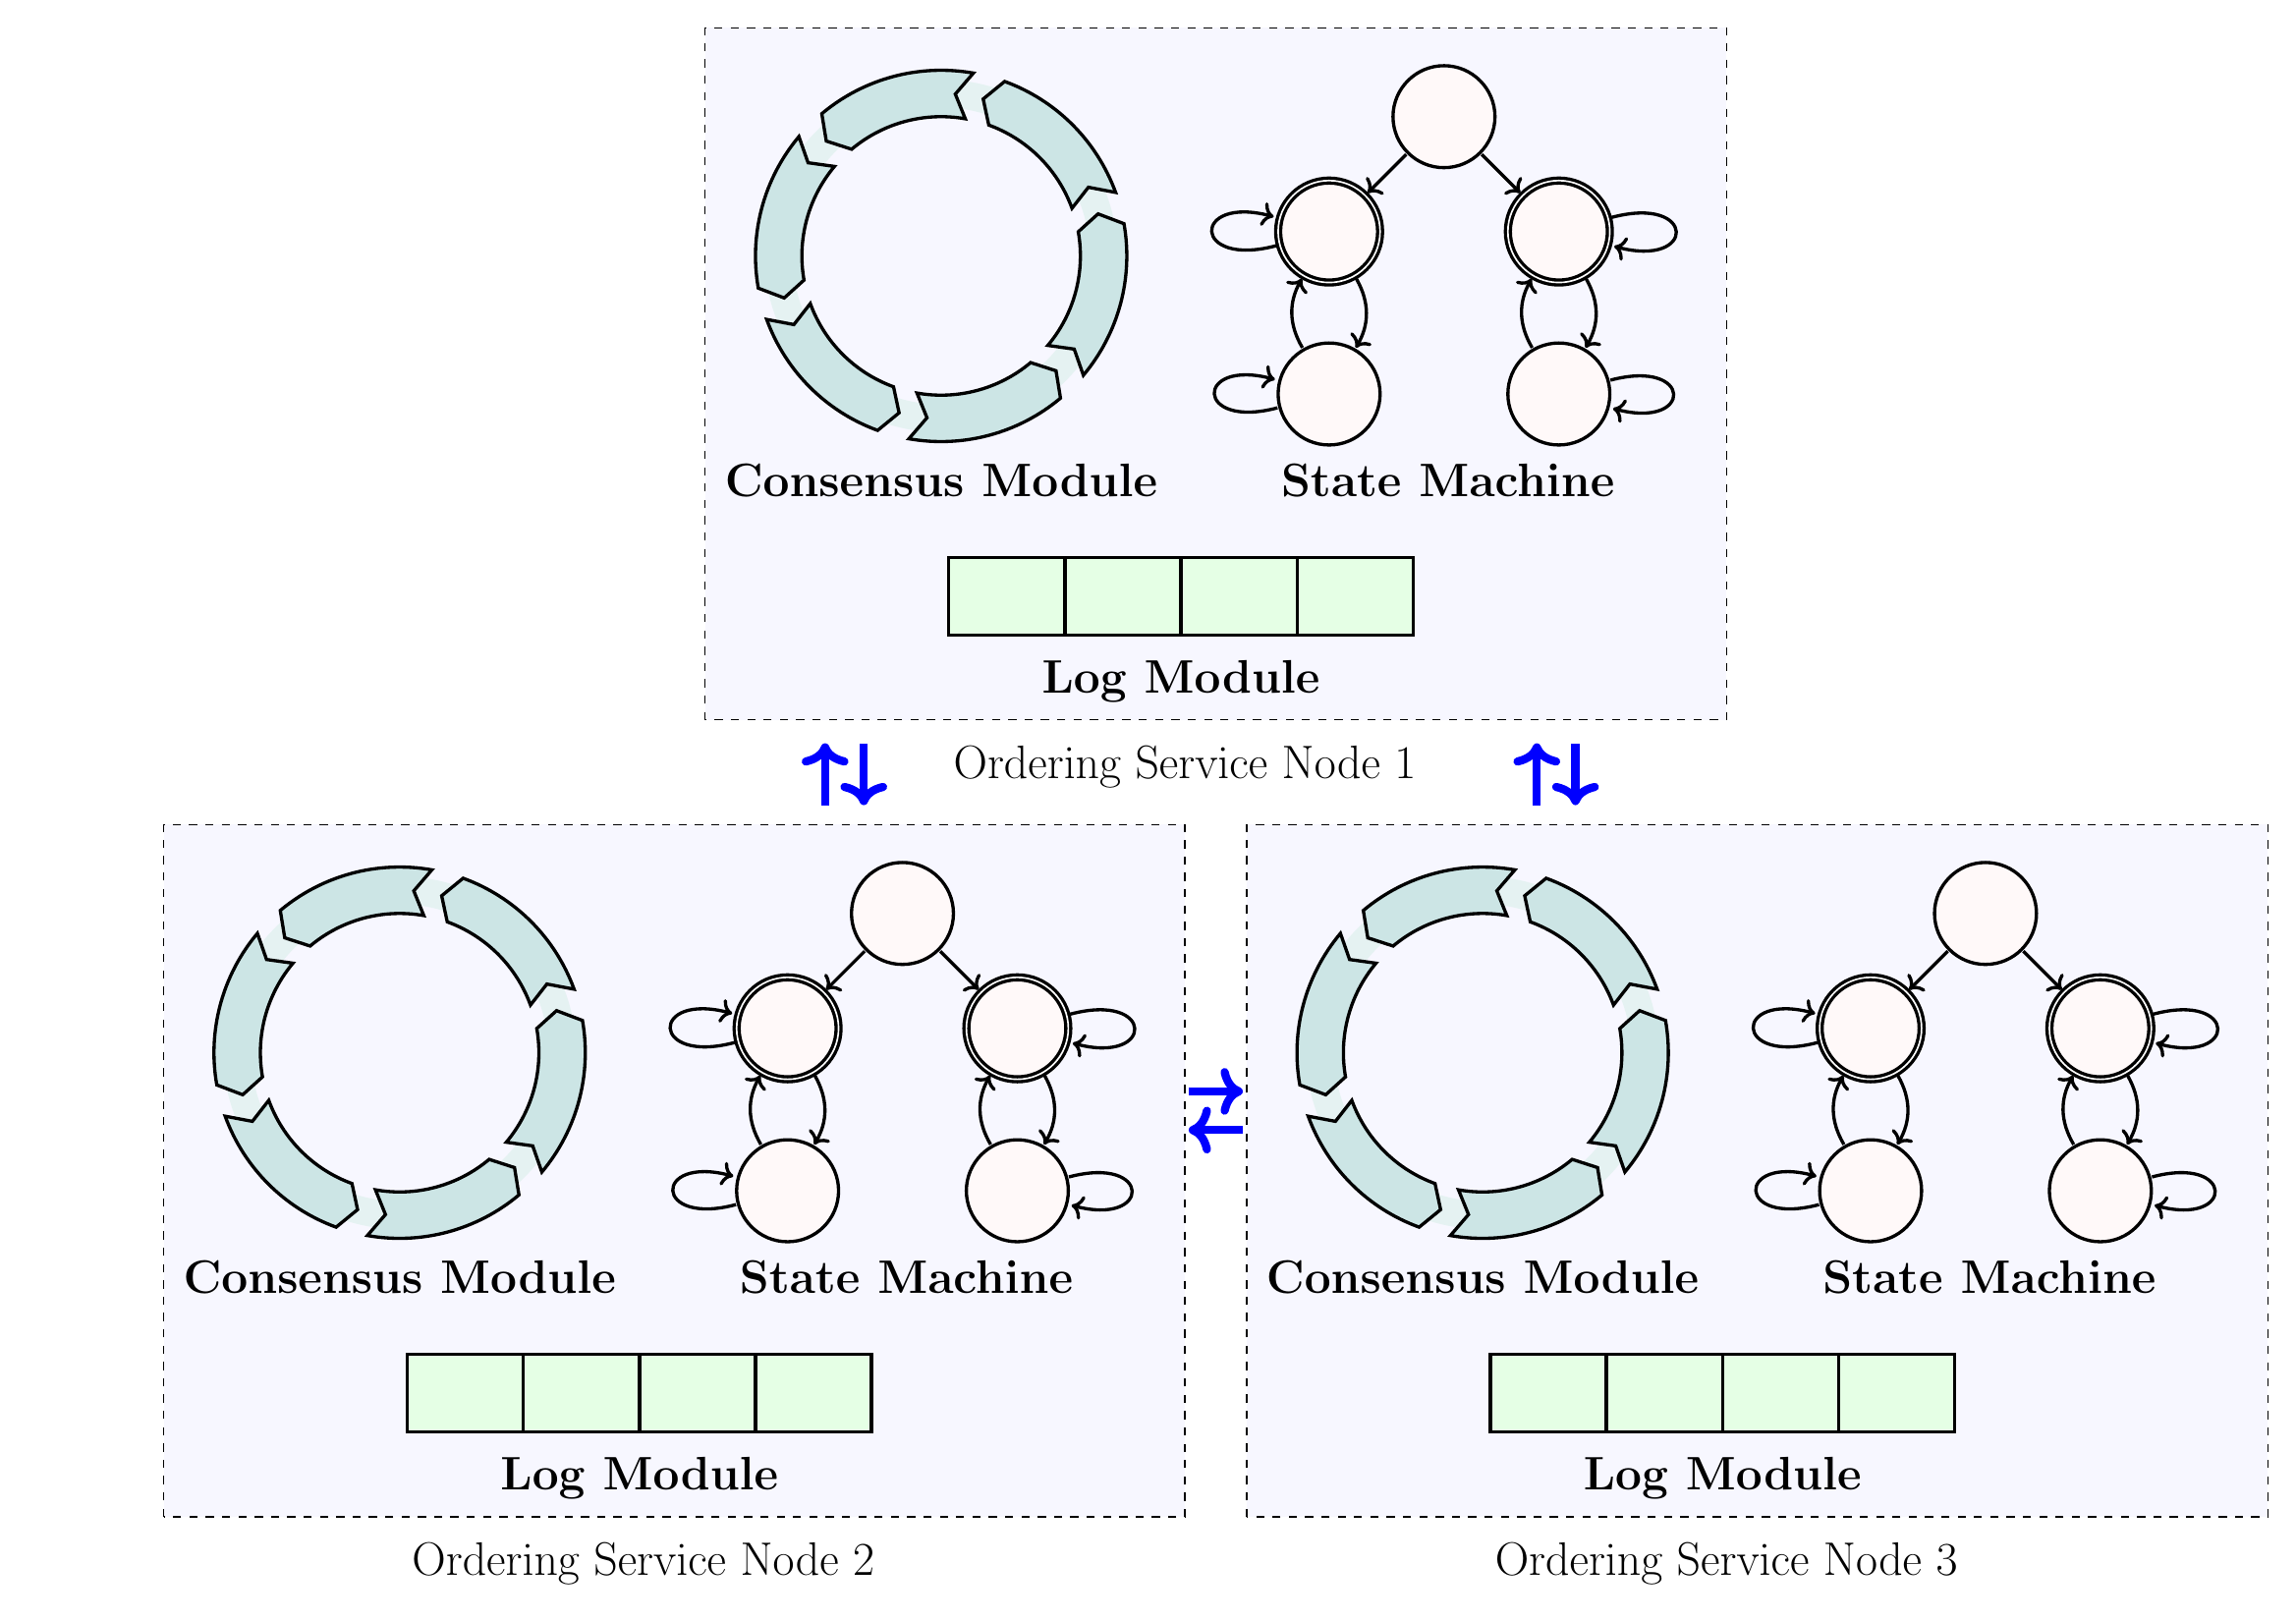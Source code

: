 \usetikzlibrary{decorations.text}

% dependencies for consensus
\newcommand*{\mytextstyle}{\sffamily\Large\bfseries\color{black!85}}
\newcommand{\arcarrow}[8]{%

% definitions for consensus
\pgfmathsetmacro{\rin}{#1}
\pgfmathsetmacro{\rmid}{#2}
\pgfmathsetmacro{\rout}{#3}
\pgfmathsetmacro{\astart}{#4}
\pgfmathsetmacro{\aend}{#5}
\pgfmathsetmacro{\atip}{#6}
\fill[#7] (\astart:\rin) arc (\astart:\aend:\rin)
       -- (\aend+\atip:\rmid) -- (\aend:\rout) arc (\aend:\astart:\rout)
       -- (\astart+\atip:\rmid) -- cycle;
\path[font = \sffamily, decoration = {text along path, text = {|\mytextstyle|#8},
    text align = {align = center}, raise = -0.5ex}, decorate]
    (\astart+\atip:\rmid) arc (\astart+\atip:\aend+\atip:\rmid);
}

% dependencies for state machine
\usetikzlibrary{automata, positioning, arrows}

% definition for state machine
\tikzstyle{every state}=[fill={rgb:pink,1; white,10}, node distance=1.4cm,auto, very thick]

% ----------------------Moduler 1: Consensus--------------------------------------------
\tikzset{
	consensus_mod/.pic = {
	% draw scope 0.4
	\begin{scope}[scale=0.6]

	% draw line
	\fill[even odd rule,teal!10] circle (3.8) circle (3.2);
  	\foreach \x in {0,60,...,300} {
    		\arcarrow{3}{3.5}{4}{\x+20}{\x+70}{5}{teal!20, draw = black, very thick}{};
	}

	\end{scope}
	}
}

% ----------------------Moduler 2: State Machine--------------------------------------------
\tikzset{
	state_machine_mod/.pic = {
	% draw scope 0.4
	\begin{scope}[scale=1]

	% draw line
	\node[state, scale=1.5] (s) {$$};
	\node[state,accepting,scale=1.5] (q_1) [below left of=s] {$$};
	\node[state,scale=1.5] (q_2) [below of=q_1] {$$};
	\node[state,accepting,scale=1.5] (r_1) [below right of=s] {$$};
	\node[state,scale=1.5] (r_2) [below of=r_1]     {$$};
  
	\path[->, very thick] (s) edge node {} (q_1)
        		 edge node {} (r_1)
  			(q_1) edge [loop left]  node {} ()
        		edge [bend left]  node {} (q_2)
  			(q_2) edge [loop left]  node {} ()
        		edge [bend left]  node {} (q_1)
  			(r_1) edge [loop right] node {} ()
        		edge [bend left]  node {} (r_2)
  			(r_2) edge [loop right] node {} ()
        		edge [bend left]  node {} (r_1);
	\end{scope}
	}
}

% ----------------------Moduler 3: Log System--------------------------------------------
\tikzset{
	log_mod/.pic = {
	% draw scope 0.4
	\begin{scope}[scale=1]
	% draw line
	\draw [fill=green!10, very thick](0,0) rectangle (1.5,1);
	\draw [fill=green!10, very thick](1.5,0) rectangle (3,1);   
	\draw [fill=green!10, very thick](3,0) rectangle (4.5,1);  
	\draw [fill=green!10, very thick](4.5,0) rectangle (6,1);  
	\end{scope}
	}
}

% ----------------------Moduler 3: Log System--------------------------------------------
\tikzset{
	orderer_mod/.pic = {
	% draw scope 0.4
	\begin{scope}[scale=1]

	% draw line
	% the system
	\draw [fill=blue!3, dashed](-3.05,-6) rectangle (10.15,2.95);
	
	% the consensus module
	\pic at (0, 0) {consensus_mod};
	\node at (0,-2.9) {\LARGE \bf Consensus Module};
	
	% the state machine module
	\pic at (6.5, 1.8) {state_machine_mod};
	\node at (6.55,-2.9) {\LARGE \bf State Machine};
	
	% the logs system
	\pic at (0.1, -4.9) {log_mod};
	\node at (3.1,-5.5) {\LARGE \bf Log Module};
	
	%\node at (3.15,-7) {\large \bf Ordering Service Node};
	
	\end{scope}
	}
}

% ----------------------Main--------------------------------------------
\begin{tikzpicture}

	% The ordering service
	\pic at (21, 11-0.7) {orderer_mod};
	\node at (24.15, 4-0.3) {\LARGE Ordering Service Node 1};
	
	\pic at (14, 0) {orderer_mod};
	\node at (17.15,-6.6) {\LARGE Ordering Service Node 2};
	
	\pic at (28, 0) {orderer_mod};
	\node at (31.15,-6.6) {\LARGE Ordering Service Node 3};
	
	\draw [->, line width=3pt, draw=blue](19.5,3.2) -- (19.5,4);
   	\draw [<-, line width=3pt, draw=blue](20,3.2) -- (20,4);

	\draw [->, line width=3pt, draw=blue](28.7,3.2) -- (28.7,4);
	\draw [<-, line width=3pt, draw=blue](29.2,3.2) -- (29.2,4);

	\draw [->, line width=3pt, draw=blue](24.2,-0.5) -- (24.9,-0.5);
	\draw [<-, line width=3pt, draw=blue](24.2,-1) -- (24.9,-1);

	% \draw [dashed](-3.25,-7.5) rectangle (38.35,3.15);
	
\end{tikzpicture}